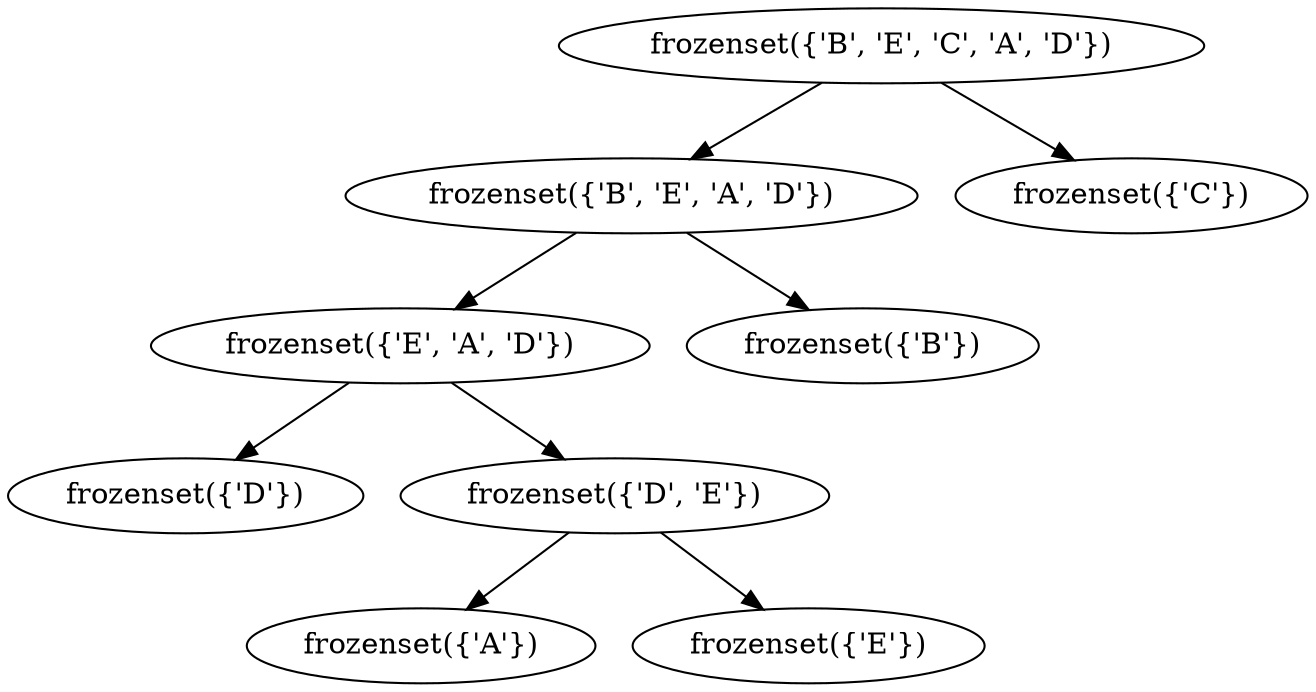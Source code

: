 strict digraph "" {
"frozenset({'B', 'E', 'A', 'D'})";
"frozenset({'D'})";
"frozenset({'D', 'E'})";
"frozenset({'A'})";
"frozenset({'E', 'A', 'D'})";
"frozenset({'E'})";
"frozenset({'C'})";
"frozenset({'B'})";
"frozenset({'B', 'E', 'C', 'A', 'D'})";
"frozenset({'B', 'E', 'A', 'D'})" -> "frozenset({'E', 'A', 'D'})";
"frozenset({'B', 'E', 'A', 'D'})" -> "frozenset({'B'})";
"frozenset({'D', 'E'})" -> "frozenset({'E'})";
"frozenset({'D', 'E'})" -> "frozenset({'A'})";
"frozenset({'E', 'A', 'D'})" -> "frozenset({'D'})";
"frozenset({'E', 'A', 'D'})" -> "frozenset({'D', 'E'})";
"frozenset({'B', 'E', 'C', 'A', 'D'})" -> "frozenset({'B', 'E', 'A', 'D'})";
"frozenset({'B', 'E', 'C', 'A', 'D'})" -> "frozenset({'C'})";
}
